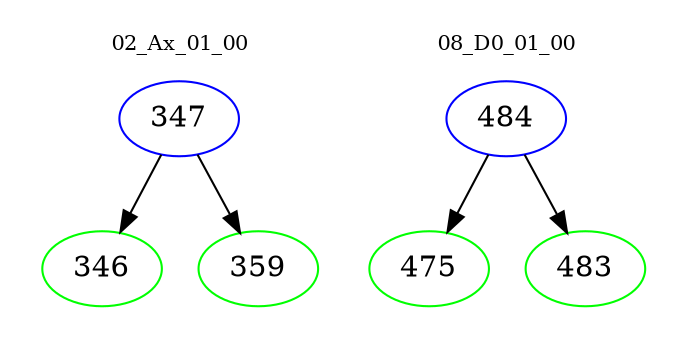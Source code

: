 digraph{
subgraph cluster_0 {
color = white
label = "02_Ax_01_00";
fontsize=10;
T0_347 [label="347", color="blue"]
T0_347 -> T0_346 [color="black"]
T0_346 [label="346", color="green"]
T0_347 -> T0_359 [color="black"]
T0_359 [label="359", color="green"]
}
subgraph cluster_1 {
color = white
label = "08_D0_01_00";
fontsize=10;
T1_484 [label="484", color="blue"]
T1_484 -> T1_475 [color="black"]
T1_475 [label="475", color="green"]
T1_484 -> T1_483 [color="black"]
T1_483 [label="483", color="green"]
}
}
